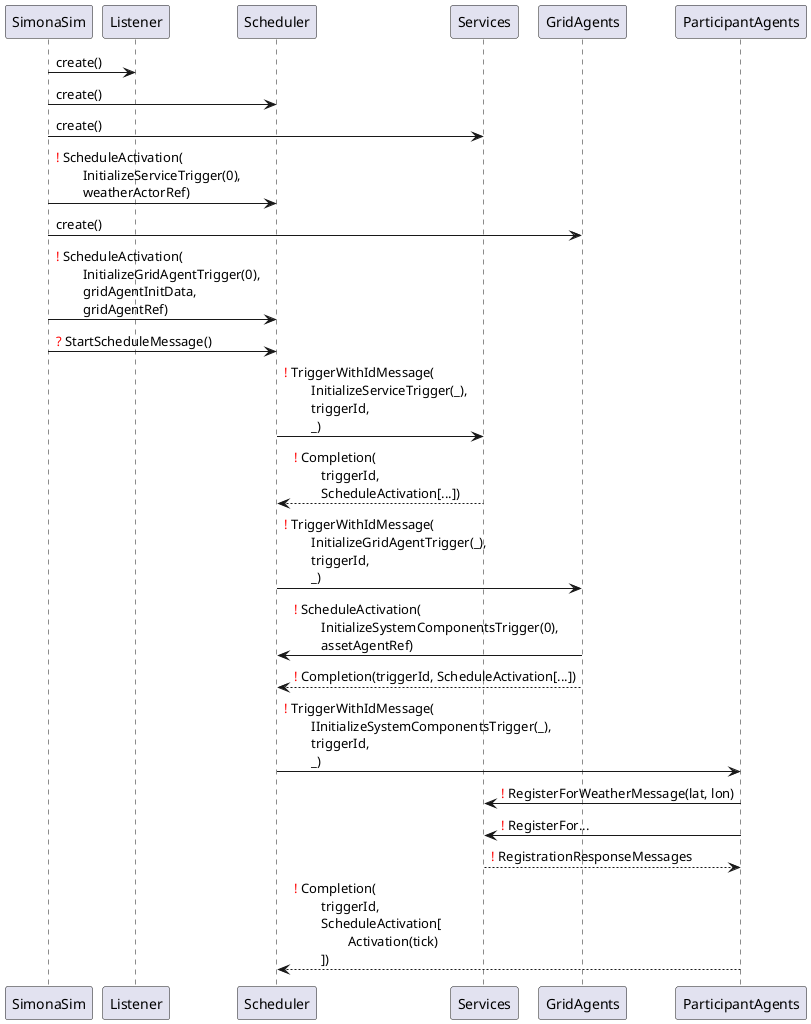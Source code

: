 @startuml
SimonaSim -> Listener: create()
SimonaSim -> Scheduler: create()
SimonaSim -> Services: create()
SimonaSim -> Scheduler: <font color=red>!</font> ScheduleActivation(\n\tInitializeServiceTrigger(0),\n\tweatherActorRef)
SimonaSim -> GridAgents: create()
SimonaSim -> Scheduler: <font color=red>!</font> ScheduleActivation(\n\tInitializeGridAgentTrigger(0),\n\tgridAgentInitData,\n\tgridAgentRef)
SimonaSim -> Scheduler: <font color=red>?</font> StartScheduleMessage()
Scheduler -> Services: <font color=red>!</font> TriggerWithIdMessage(\n\tInitializeServiceTrigger(_),\n\ttriggerId,\n\t_)
Services --> Scheduler: <font color=red>!</font> Completion(\n\ttriggerId,\n\tScheduleActivation[...])
Scheduler -> GridAgents: <font color=red>!</font> TriggerWithIdMessage(\n\tInitializeGridAgentTrigger(_),\n\ttriggerId,\n\t_)
GridAgents -> Scheduler: <font color=red>!</font> ScheduleActivation(\n\tInitializeSystemComponentsTrigger(0),\n\tassetAgentRef)
GridAgents --> Scheduler: <font color=red>!</font> Completion(triggerId, ScheduleActivation[...])
Scheduler -> ParticipantAgents: <font color=red>!</font> TriggerWithIdMessage(\n\tIInitializeSystemComponentsTrigger(_),\n\ttriggerId,\n\t_)
ParticipantAgents -> Services: <font color=red>!</font> RegisterForWeatherMessage(lat, lon)
ParticipantAgents -> Services: <font color=red>!</font> RegisterFor...
Services --> ParticipantAgents: <font color=red>!</font> RegistrationResponseMessages
ParticipantAgents --> Scheduler: <font color=red>!</font> Completion(\n\ttriggerId,\n\tScheduleActivation[\n\t\tActivation(tick)\n\t])
@enduml